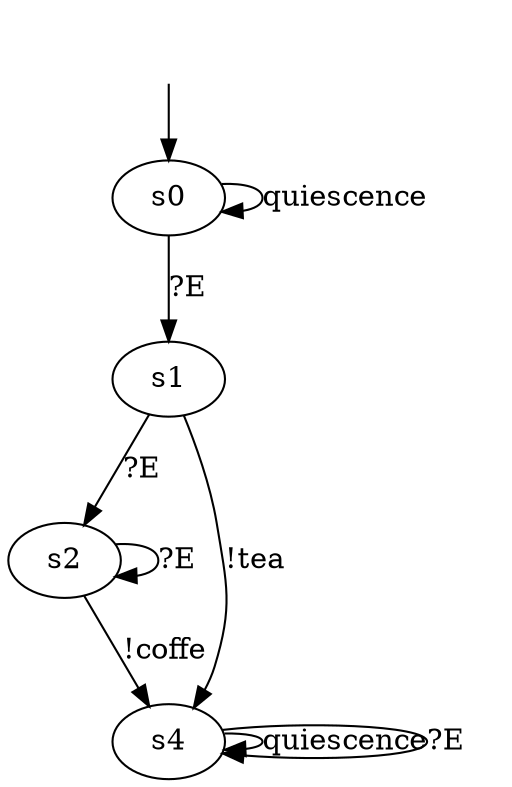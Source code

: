 digraph "../../DotModels/Iolts/ioco/11_ioco_P" {
s0 [label=s0];
s1 [label=s1];
s2 [label=s2];
s4 [label=s4];
s0 -> s0  [label=quiescence];
s0 -> s1  [label="?E"];
s1 -> s2  [label="?E"];
s1 -> s4  [label="!tea"];
s2 -> s4  [label="!coffe"];
s2 -> s2  [label="?E"];
s4 -> s4  [label=quiescence];
s4 -> s4  [label="?E"];
__start0 [label="", shape=none];
__start0 -> s0  [label=""];
}
